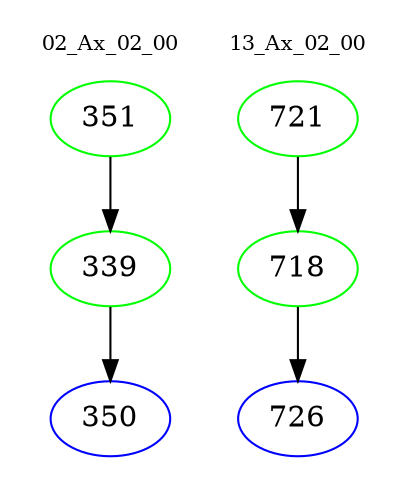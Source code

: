 digraph{
subgraph cluster_0 {
color = white
label = "02_Ax_02_00";
fontsize=10;
T0_351 [label="351", color="green"]
T0_351 -> T0_339 [color="black"]
T0_339 [label="339", color="green"]
T0_339 -> T0_350 [color="black"]
T0_350 [label="350", color="blue"]
}
subgraph cluster_1 {
color = white
label = "13_Ax_02_00";
fontsize=10;
T1_721 [label="721", color="green"]
T1_721 -> T1_718 [color="black"]
T1_718 [label="718", color="green"]
T1_718 -> T1_726 [color="black"]
T1_726 [label="726", color="blue"]
}
}
